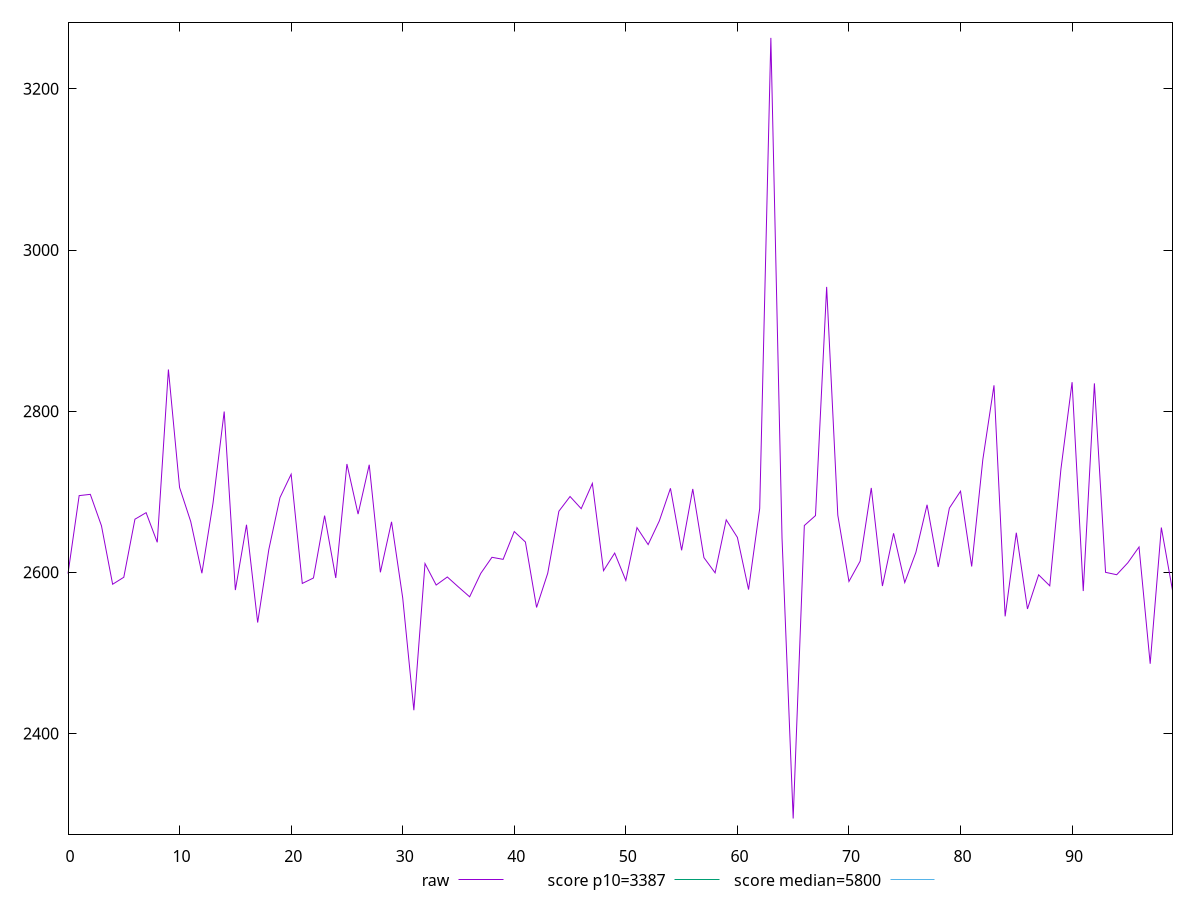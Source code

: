 reset

$raw <<EOF
0 2598.353452912566
1 2695.2158810980786
2 2696.779193258163
3 2657.7127292002924
4 2585.199880008685
5 2593.866374154652
6 2665.9463793747987
7 2674.039122272663
8 2637.246950330352
9 2851.714678006153
10 2705.3218219539494
11 2663.0541787396287
12 2598.857259788858
13 2686.103195194238
14 2799.5480737064086
15 2577.977919772647
16 2659.0337458900326
17 2537.6774080632877
18 2628.2704762801127
19 2692.7770111512677
20 2721.753668779735
21 2586.209663029828
22 2592.976717359812
23 2670.380000629426
24 2593.014542504997
25 2734.447818556623
26 2672.2569192748856
27 2733.514010848009
28 2600.0199653061536
29 2662.6857823934165
30 2568.3418735329205
31 2428.86
32 2610.8399782502484
33 2584.2292891534275
34 2594.225970636415
35 2581.7794282558943
36 2569.6318698644423
37 2598.742761646039
38 2618.659012465723
39 2616.109203514584
40 2650.616806508355
41 2637.621276459895
42 2556.4189339474315
43 2598.9110987135277
44 2675.84944339066
45 2694.102643084362
46 2679.001795496748
47 2710.3625927884177
48 2602.0447984890516
49 2623.8864796924695
50 2589.9410413866694
51 2655.491104760997
52 2634.4293123358902
53 2663.749971283767
54 2704.280447131093
55 2627.360410704069
56 2703.5100005064114
57 2618.2723624362025
58 2599.3897763619652
59 2665.137520561876
60 2643.334573063683
61 2578.6078458834168
62 2679.2787204078927
63 3263.244034238819
64 2642.7705008131206
65 2294.4706096358664
66 2658.0791391293224
67 2670.427102642953
68 2954.2222017777067
69 2670.9394879714923
70 2588.6808377916313
71 2613.825684736694
72 2704.753819307218
73 2582.991172381358
74 2648.4274617492865
75 2587.372237799742
76 2624.820675128857
77 2683.8437414328655
78 2606.6455650273765
79 2679.6691222483505
80 2700.697727722881
81 2607.242297961444
82 2740.039455004485
83 2832.0968329157577
84 2545.3692799034934
85 2649.150220164195
86 2554.551693843002
87 2596.9165024237923
88 2583.2667135236115
89 2728.1640124340574
90 2835.9589195295052
91 2576.7897921489957
92 2834.540088512464
93 2599.992484374294
94 2597.036414535471
95 2611.9199152214073
96 2631.454330473298
97 2486.5577233007702
98 2655.5976846724507
99 2577.6009075014026
EOF

set key outside below
set xrange [0:99]
set yrange [2275.0951411438073:3282.619502730878]
set trange [2275.0951411438073:3282.619502730878]
set terminal svg size 640, 500 enhanced background rgb 'white'
set output "report_00011_2021-02-09T10:53:21.242Z/speed-index/samples/pages+cached+noadtech/raw/values.svg"

plot $raw title "raw" with line, \
     3387 title "score p10=3387", \
     5800 title "score median=5800"

reset
